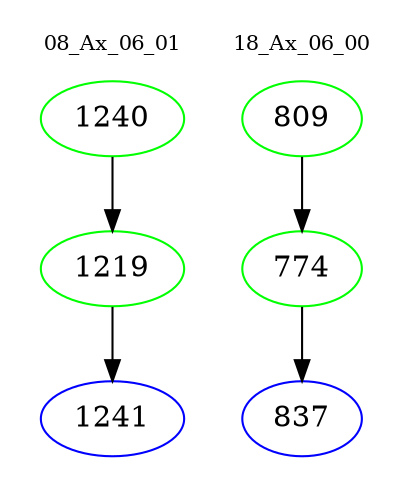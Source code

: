 digraph{
subgraph cluster_0 {
color = white
label = "08_Ax_06_01";
fontsize=10;
T0_1240 [label="1240", color="green"]
T0_1240 -> T0_1219 [color="black"]
T0_1219 [label="1219", color="green"]
T0_1219 -> T0_1241 [color="black"]
T0_1241 [label="1241", color="blue"]
}
subgraph cluster_1 {
color = white
label = "18_Ax_06_00";
fontsize=10;
T1_809 [label="809", color="green"]
T1_809 -> T1_774 [color="black"]
T1_774 [label="774", color="green"]
T1_774 -> T1_837 [color="black"]
T1_837 [label="837", color="blue"]
}
}
